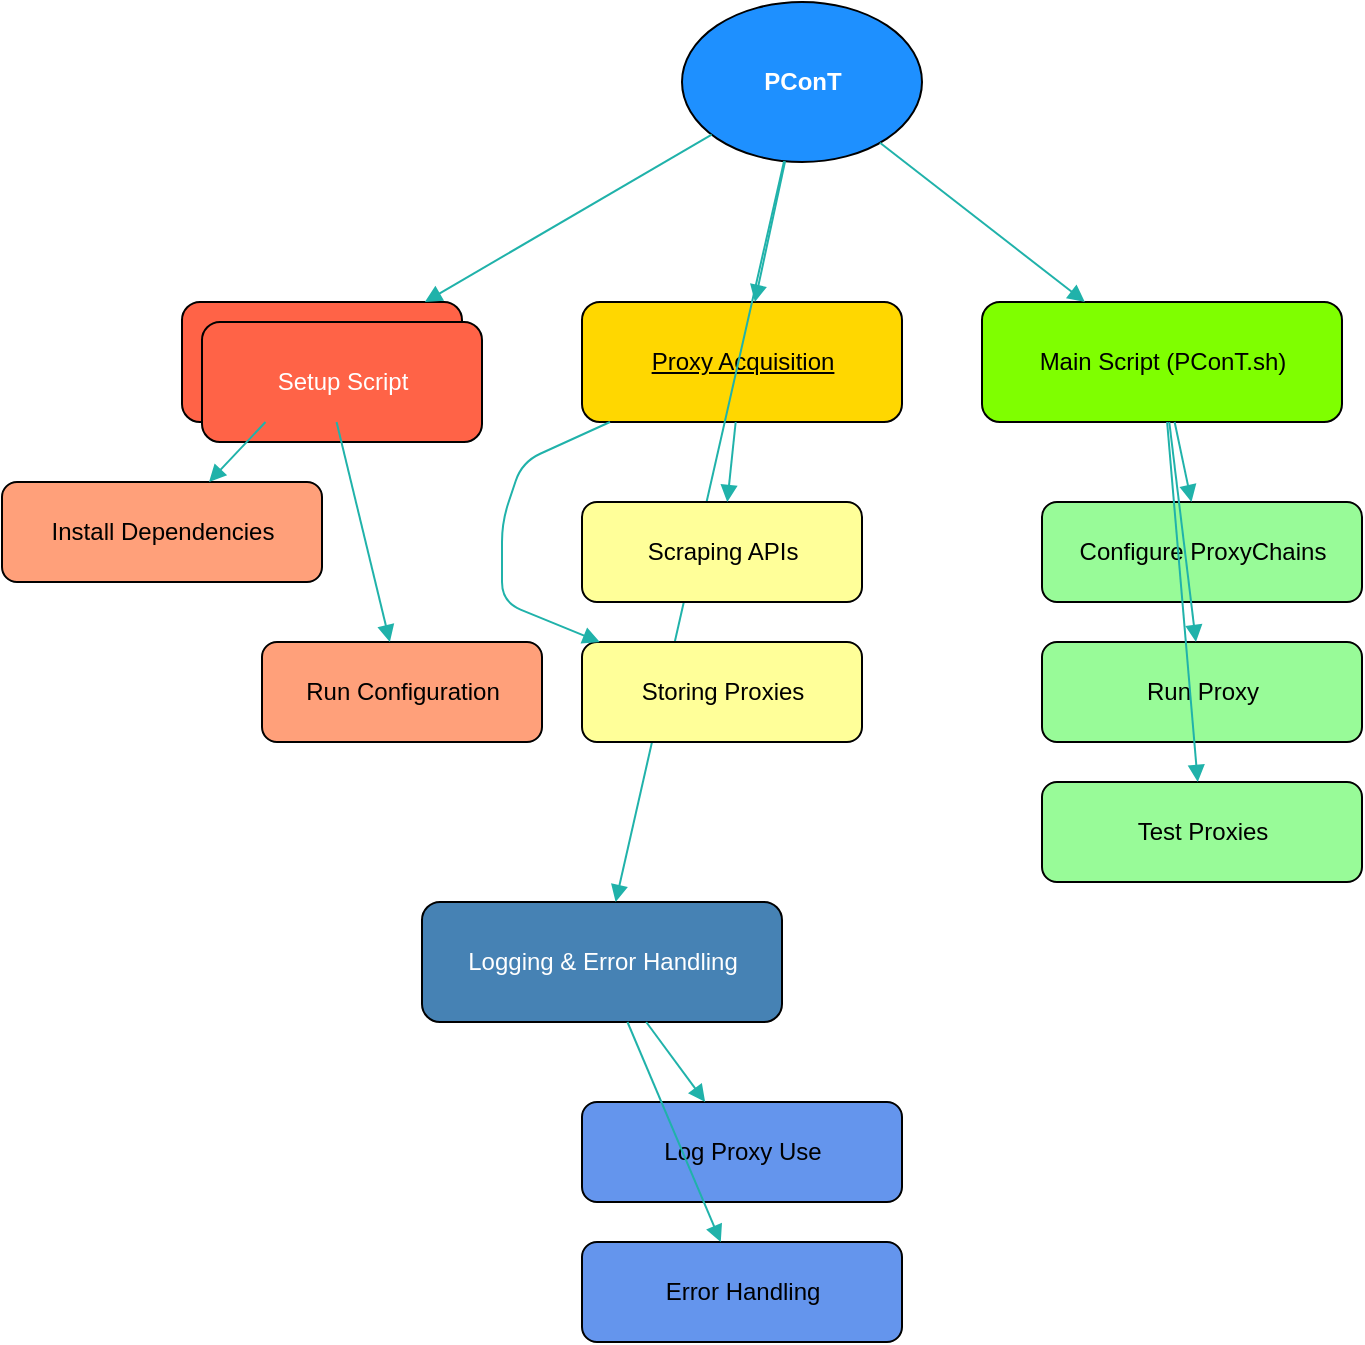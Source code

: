 <mxfile version="25.0.1">
  <diagram id="complexProjectDiagram" name="PConT Complex Project Outline">
    <mxGraphModel dx="1674" dy="764" grid="1" gridSize="10" guides="1" tooltips="1" connect="1" arrows="1" fold="1" page="1" pageScale="1" pageWidth="850" pageHeight="1100" math="0" shadow="0">
      <root>
        <mxCell id="0" />
        <mxCell id="1" parent="0" />
        <mxCell id="2" value="PConT" style="ellipse;html=1;fillColor=#1E90FF;fontColor=#FFFFFF;fontStyle=1;" parent="1" vertex="1">
          <mxGeometry x="400" y="50" width="120" height="80" as="geometry" />
        </mxCell>
        <mxCell id="3" value="Setup Script" style="rounded=1;html=1;fillColor=#FF6347;fontColor=#FFFFFF;" parent="1" vertex="1">
          <mxGeometry x="150" y="200" width="140" height="60" as="geometry" />
        </mxCell>
        <mxCell id="DpiSWeSV6Q9hK9rKUaa2-28" value="Setup Script" style="rounded=1;html=1;fillColor=#FF6347;fontColor=#FFFFFF;" vertex="1" parent="1">
          <mxGeometry x="160" y="210" width="140" height="60" as="geometry" />
        </mxCell>
        <mxCell id="4" value="Proxy Acquisition" style="rounded=1;html=1;fillColor=#FFD700;fontColor=#000000;fontStyle=4" parent="1" vertex="1">
          <mxGeometry x="350" y="200" width="160" height="60" as="geometry" />
        </mxCell>
        <mxCell id="5" value="Main Script (PConT.sh)" style="rounded=1;html=1;fillColor=#7FFF00;fontColor=#000000;" parent="1" vertex="1">
          <mxGeometry x="550" y="200" width="180" height="60" as="geometry" />
        </mxCell>
        <mxCell id="6" value="Logging &amp; Error Handling" style="rounded=1;html=1;fillColor=#4682B4;fontColor=#FFFFFF;" parent="1" vertex="1">
          <mxGeometry x="270" y="500" width="180" height="60" as="geometry" />
        </mxCell>
        <mxCell id="7" style="endArrow=block;strokeColor=#20B2AA;" parent="1" source="2" target="3" edge="1">
          <mxGeometry relative="1" as="geometry" />
        </mxCell>
        <mxCell id="8" style="endArrow=block;strokeColor=#20B2AA;" parent="1" source="2" target="4" edge="1">
          <mxGeometry relative="1" as="geometry" />
        </mxCell>
        <mxCell id="9" style="endArrow=block;strokeColor=#20B2AA;" parent="1" source="2" target="5" edge="1">
          <mxGeometry relative="1" as="geometry" />
        </mxCell>
        <mxCell id="10" style="endArrow=block;strokeColor=#20B2AA;" parent="1" source="2" target="6" edge="1">
          <mxGeometry relative="1" as="geometry" />
        </mxCell>
        <mxCell id="11" value="Install Dependencies" style="rounded=1;html=1;fillColor=#FFA07A;fontColor=#000000;" parent="1" vertex="1">
          <mxGeometry x="60" y="290" width="160" height="50" as="geometry" />
        </mxCell>
        <mxCell id="12" value="Run Configuration" style="rounded=1;html=1;fillColor=#FFA07A;fontColor=#000000;" parent="1" vertex="1">
          <mxGeometry x="190" y="370" width="140" height="50" as="geometry" />
        </mxCell>
        <mxCell id="13" style="endArrow=block;strokeColor=#20B2AA;" parent="1" source="3" target="11" edge="1">
          <mxGeometry relative="1" as="geometry" />
        </mxCell>
        <mxCell id="14" style="endArrow=block;strokeColor=#20B2AA;" parent="1" source="3" target="12" edge="1">
          <mxGeometry relative="1" as="geometry" />
        </mxCell>
        <mxCell id="15" value="Scraping APIs" style="rounded=1;html=1;fillColor=#FFFF99;fontColor=#000000;" parent="1" vertex="1">
          <mxGeometry x="350" y="300" width="140" height="50" as="geometry" />
        </mxCell>
        <mxCell id="16" value="Storing Proxies" style="rounded=1;html=1;fillColor=#FFFF99;fontColor=#000000;" parent="1" vertex="1">
          <mxGeometry x="350" y="370" width="140" height="50" as="geometry" />
        </mxCell>
        <mxCell id="17" style="endArrow=block;strokeColor=#20B2AA;" parent="1" source="4" target="15" edge="1">
          <mxGeometry relative="1" as="geometry" />
        </mxCell>
        <mxCell id="18" style="endArrow=block;strokeColor=#20B2AA;" parent="1" source="4" target="16" edge="1">
          <mxGeometry relative="1" as="geometry">
            <Array as="points">
              <mxPoint x="320" y="280" />
              <mxPoint x="310" y="310" />
              <mxPoint x="310" y="350" />
            </Array>
          </mxGeometry>
        </mxCell>
        <mxCell id="19" value="Configure ProxyChains" style="rounded=1;html=1;fillColor=#98FB98;fontColor=#000000;" parent="1" vertex="1">
          <mxGeometry x="580" y="300" width="160" height="50" as="geometry" />
        </mxCell>
        <mxCell id="20" value="Run Proxy" style="rounded=1;html=1;fillColor=#98FB98;fontColor=#000000;" parent="1" vertex="1">
          <mxGeometry x="580" y="370" width="160" height="50" as="geometry" />
        </mxCell>
        <mxCell id="21" value="Test Proxies" style="rounded=1;html=1;fillColor=#98FB98;fontColor=#000000;" parent="1" vertex="1">
          <mxGeometry x="580" y="440" width="160" height="50" as="geometry" />
        </mxCell>
        <mxCell id="22" style="endArrow=block;strokeColor=#20B2AA;" parent="1" source="5" target="19" edge="1">
          <mxGeometry relative="1" as="geometry" />
        </mxCell>
        <mxCell id="23" style="endArrow=block;strokeColor=#20B2AA;" parent="1" source="5" target="20" edge="1">
          <mxGeometry relative="1" as="geometry" />
        </mxCell>
        <mxCell id="24" style="endArrow=block;strokeColor=#20B2AA;" parent="1" source="5" target="21" edge="1">
          <mxGeometry relative="1" as="geometry" />
        </mxCell>
        <mxCell id="25" value="Log Proxy Use" style="rounded=1;html=1;fillColor=#6495ED;fontColor=#000000;" parent="1" vertex="1">
          <mxGeometry x="350" y="600" width="160" height="50" as="geometry" />
        </mxCell>
        <mxCell id="26" value="Error Handling" style="rounded=1;html=1;fillColor=#6495ED;fontColor=#000000;" parent="1" vertex="1">
          <mxGeometry x="350" y="670" width="160" height="50" as="geometry" />
        </mxCell>
        <mxCell id="27" style="endArrow=block;strokeColor=#20B2AA;" parent="1" source="6" target="25" edge="1">
          <mxGeometry relative="1" as="geometry" />
        </mxCell>
        <mxCell id="28" style="endArrow=block;strokeColor=#20B2AA;" parent="1" source="6" target="26" edge="1">
          <mxGeometry relative="1" as="geometry" />
        </mxCell>
      </root>
    </mxGraphModel>
  </diagram>
</mxfile>
